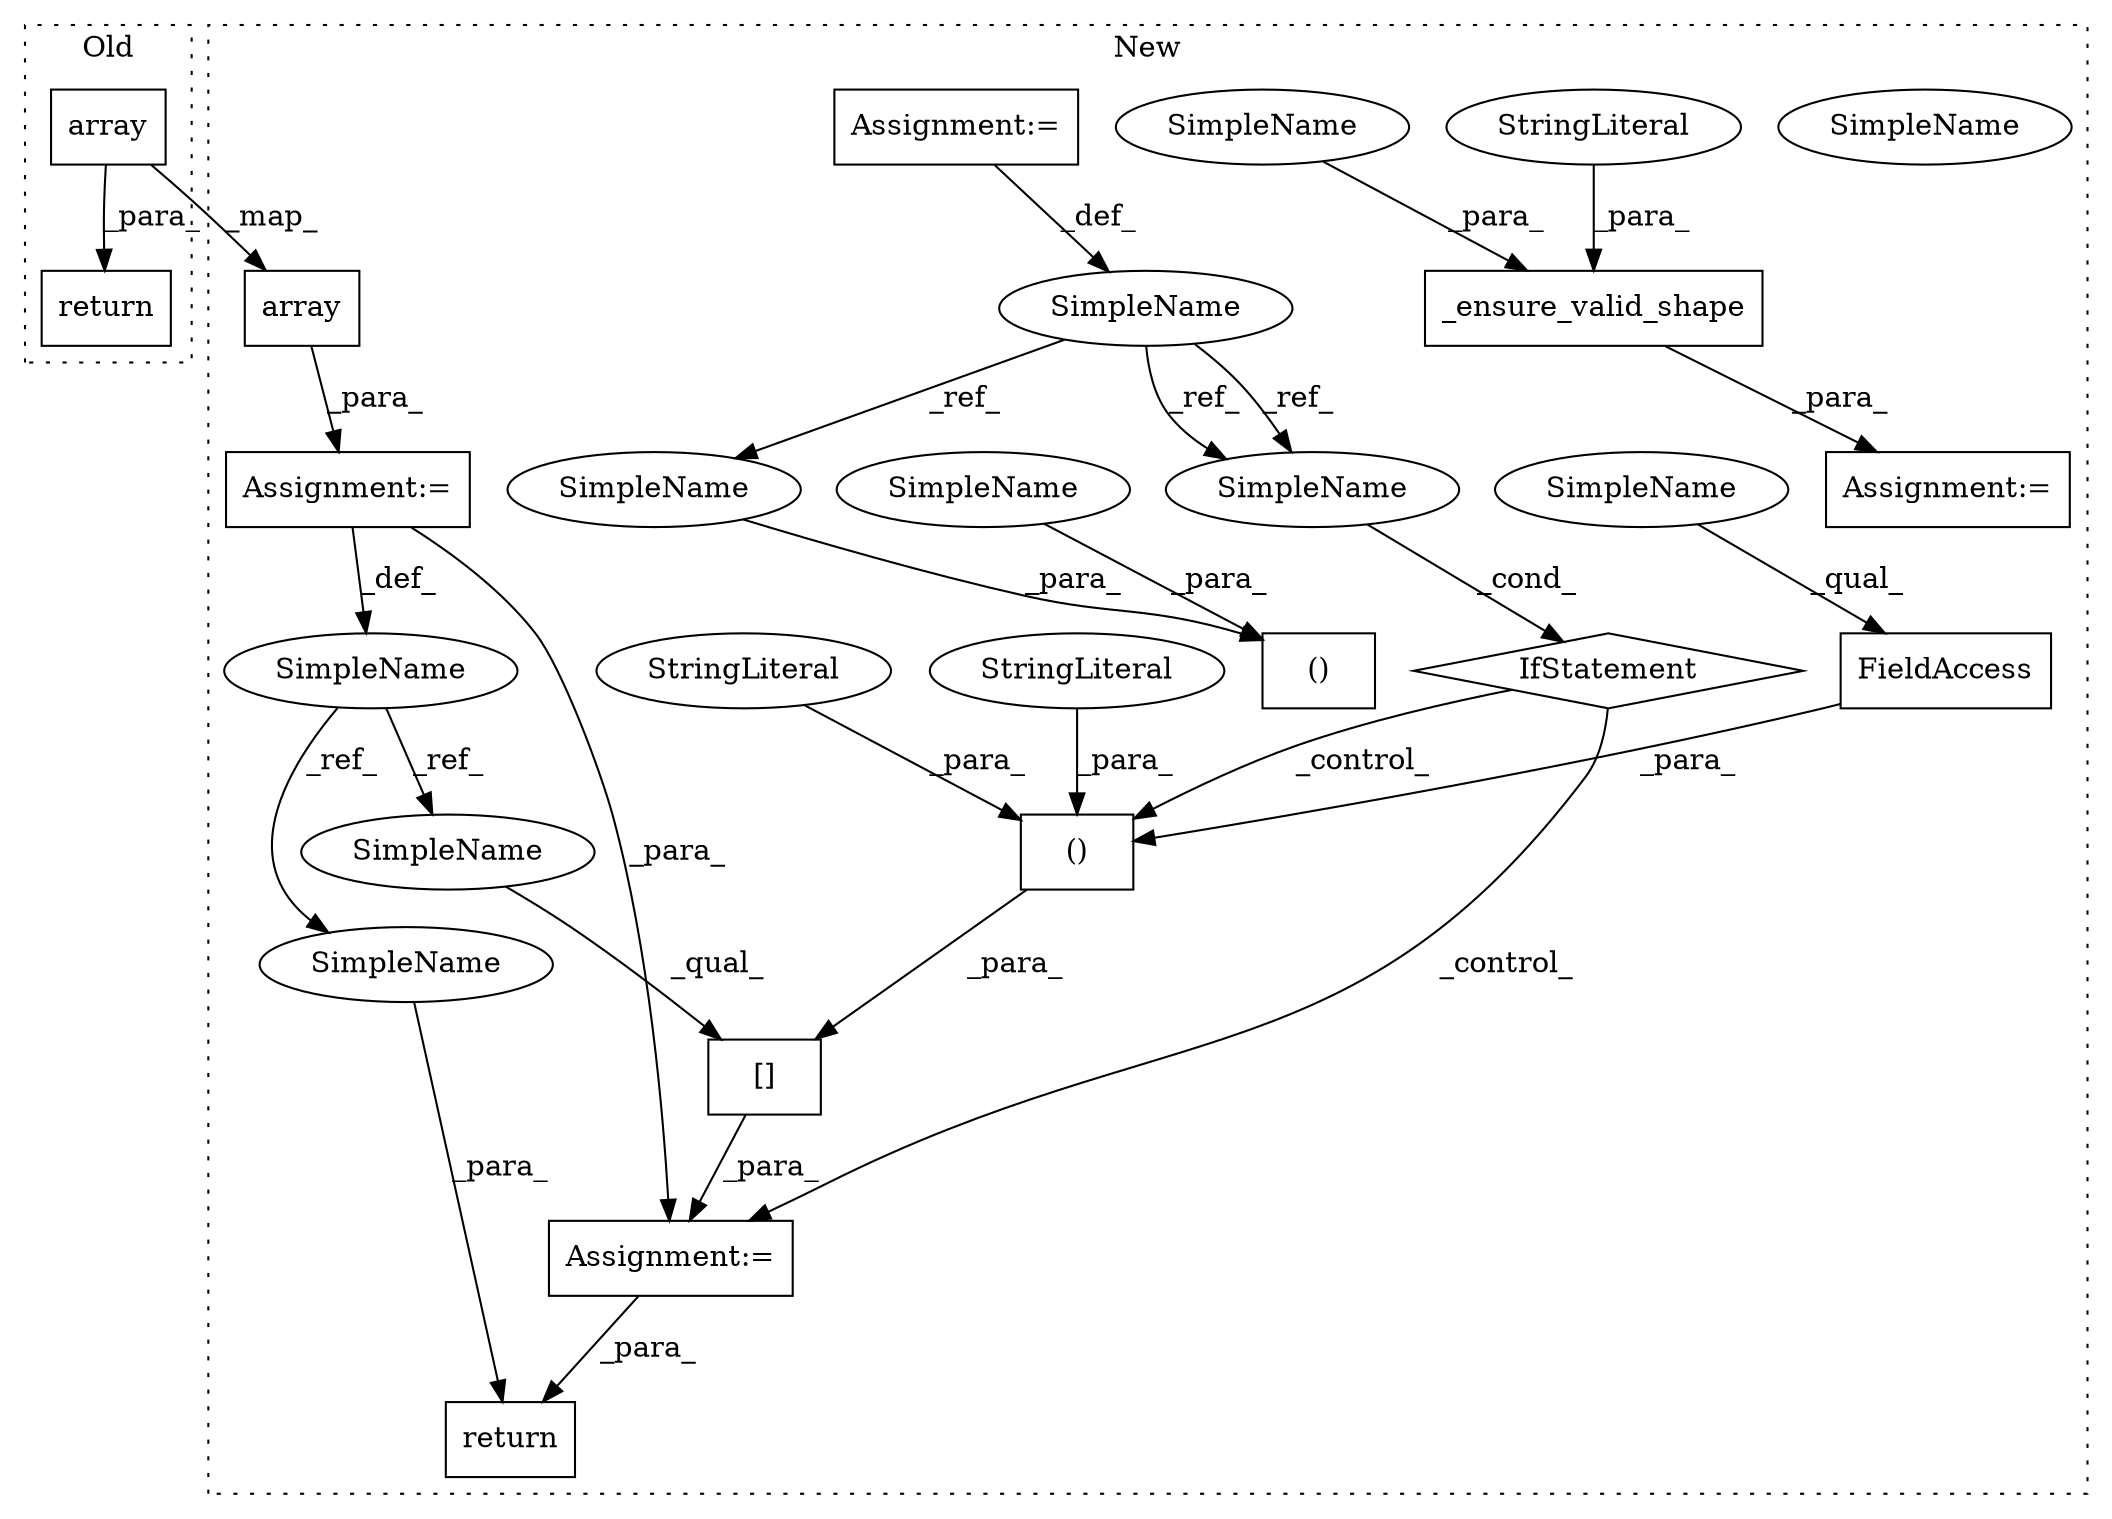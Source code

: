 digraph G {
subgraph cluster0 {
1 [label="array" a="32" s="13449,13524" l="6,1" shape="box"];
4 [label="return" a="41" s="13436" l="7" shape="box"];
label = "Old";
style="dotted";
}
subgraph cluster1 {
2 [label="array" a="32" s="14728,14803" l="6,1" shape="box"];
3 [label="Assignment:=" a="7" s="14721" l="1" shape="box"];
5 [label="return" a="41" s="14936" l="7" shape="box"];
6 [label="()" a="106" s="14851" l="71" shape="box"];
7 [label="FieldAccess" a="22" s="14851" l="13" shape="box"];
8 [label="[]" a="2" s="14837,14922" l="14,2" shape="box"];
9 [label="SimpleName" a="42" s="13924" l="6" shape="ellipse"];
10 [label="IfStatement" a="25" s="14810,14820" l="4,2" shape="diamond"];
11 [label="()" a="106" s="14227" l="24" shape="box"];
12 [label="_ensure_valid_shape" a="32" s="14253,14320" l="20,1" shape="box"];
13 [label="SimpleName" a="42" s="14715" l="6" shape="ellipse"];
14 [label="SimpleName" a="42" s="14814" l="6" shape="ellipse"];
15 [label="Assignment:=" a="7" s="13924" l="6" shape="box"];
16 [label="StringLiteral" a="45" s="14906" l="16" shape="ellipse"];
17 [label="StringLiteral" a="45" s="14877" l="16" shape="ellipse"];
18 [label="Assignment:=" a="7" s="14836" l="1" shape="box"];
19 [label="Assignment:=" a="7" s="14251" l="2" shape="box"];
20 [label="StringLiteral" a="45" s="14279" l="41" shape="ellipse"];
21 [label="SimpleName" a="42" s="14837" l="6" shape="ellipse"];
22 [label="SimpleName" a="42" s="14943" l="6" shape="ellipse"];
23 [label="SimpleName" a="42" s="14245" l="6" shape="ellipse"];
24 [label="SimpleName" a="42" s="14814" l="6" shape="ellipse"];
25 [label="SimpleName" a="42" s="14273" l="5" shape="ellipse"];
26 [label="SimpleName" a="42" s="14227" l="5" shape="ellipse"];
27 [label="SimpleName" a="42" s="14851" l="5" shape="ellipse"];
label = "New";
style="dotted";
}
1 -> 2 [label="_map_"];
1 -> 4 [label="_para_"];
2 -> 3 [label="_para_"];
3 -> 13 [label="_def_"];
3 -> 18 [label="_para_"];
6 -> 8 [label="_para_"];
7 -> 6 [label="_para_"];
8 -> 18 [label="_para_"];
9 -> 24 [label="_ref_"];
9 -> 24 [label="_ref_"];
9 -> 23 [label="_ref_"];
10 -> 18 [label="_control_"];
10 -> 6 [label="_control_"];
12 -> 19 [label="_para_"];
13 -> 22 [label="_ref_"];
13 -> 21 [label="_ref_"];
15 -> 9 [label="_def_"];
16 -> 6 [label="_para_"];
17 -> 6 [label="_para_"];
18 -> 5 [label="_para_"];
20 -> 12 [label="_para_"];
21 -> 8 [label="_qual_"];
22 -> 5 [label="_para_"];
23 -> 11 [label="_para_"];
24 -> 10 [label="_cond_"];
25 -> 12 [label="_para_"];
26 -> 11 [label="_para_"];
27 -> 7 [label="_qual_"];
}